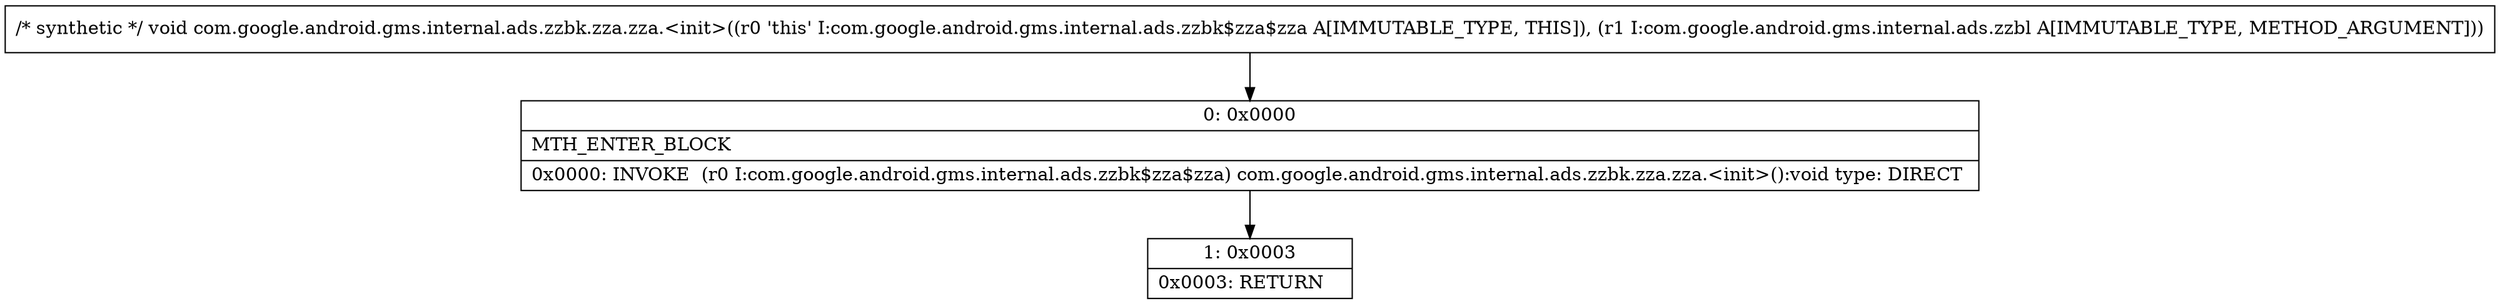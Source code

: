 digraph "CFG forcom.google.android.gms.internal.ads.zzbk.zza.zza.\<init\>(Lcom\/google\/android\/gms\/internal\/ads\/zzbl;)V" {
Node_0 [shape=record,label="{0\:\ 0x0000|MTH_ENTER_BLOCK\l|0x0000: INVOKE  (r0 I:com.google.android.gms.internal.ads.zzbk$zza$zza) com.google.android.gms.internal.ads.zzbk.zza.zza.\<init\>():void type: DIRECT \l}"];
Node_1 [shape=record,label="{1\:\ 0x0003|0x0003: RETURN   \l}"];
MethodNode[shape=record,label="{\/* synthetic *\/ void com.google.android.gms.internal.ads.zzbk.zza.zza.\<init\>((r0 'this' I:com.google.android.gms.internal.ads.zzbk$zza$zza A[IMMUTABLE_TYPE, THIS]), (r1 I:com.google.android.gms.internal.ads.zzbl A[IMMUTABLE_TYPE, METHOD_ARGUMENT])) }"];
MethodNode -> Node_0;
Node_0 -> Node_1;
}


